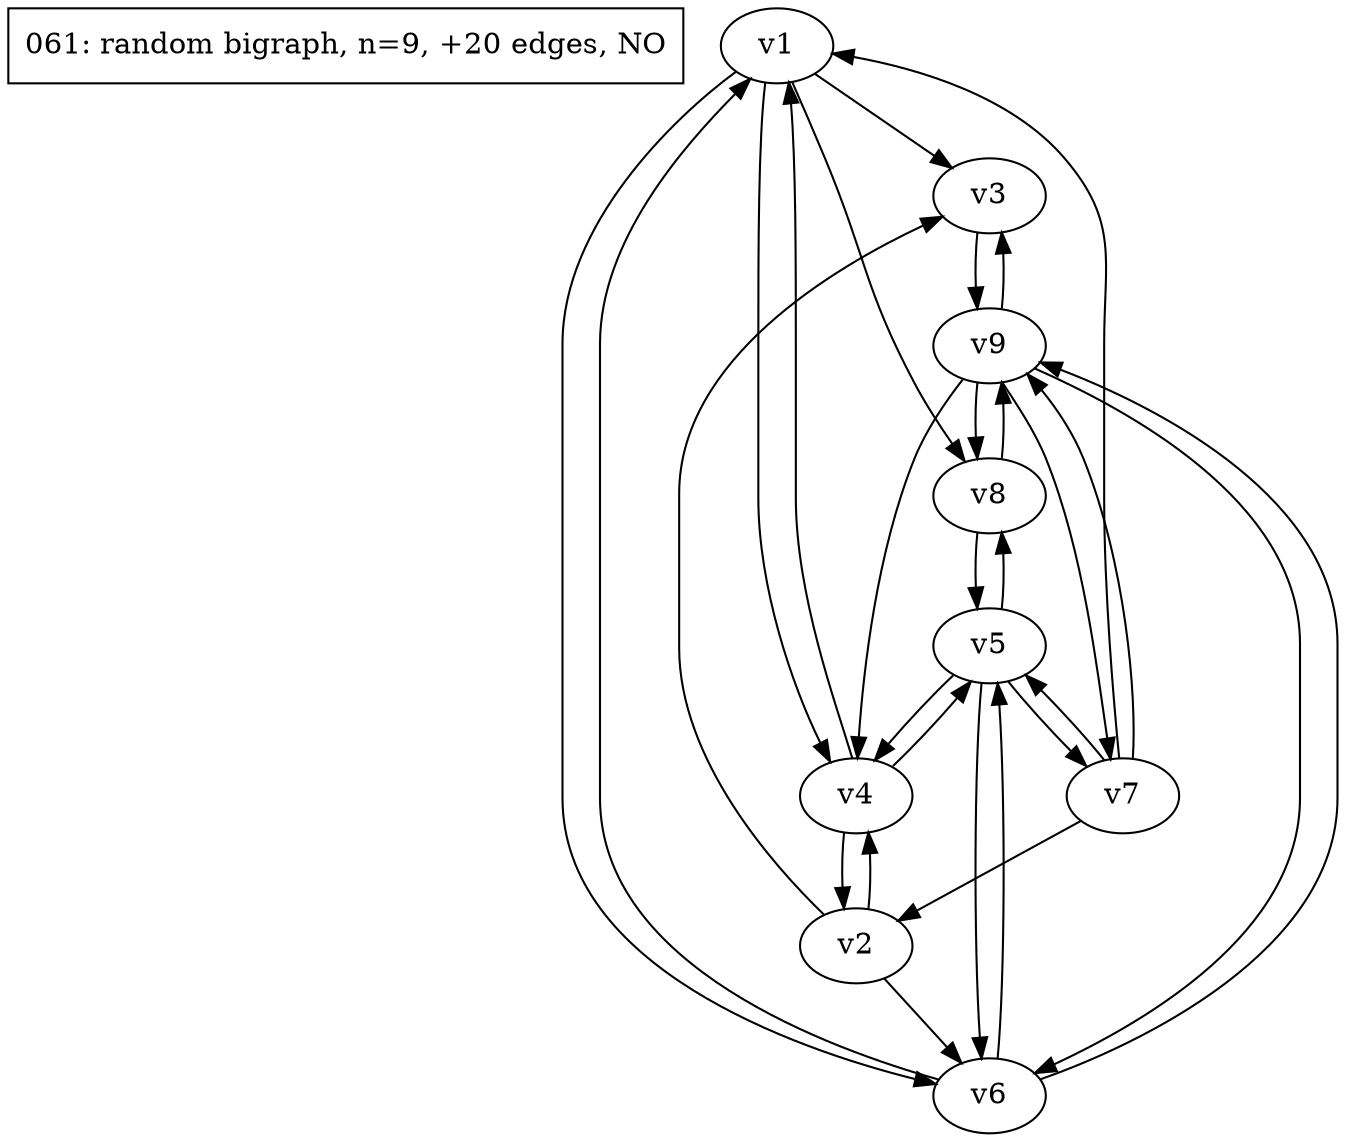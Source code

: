 digraph test061 {
	d[label="061: random bigraph, n=9, +20 edges, NO" shape=box]
	v1
	v2
	v3
	v4
	v5
	v6
	v7
	v8
	v9
	v4 -> v2;
	v1 -> v3;
	v7 -> v5;
	v6 -> v1;
	v5 -> v4;
	v9 -> v6;
	v9 -> v4;
	v9 -> v3;
	v4 -> v5;
	v1 -> v8;
	v4 -> v1;
	v9 -> v7;
	v7 -> v2;
	v8 -> v5;
	v5 -> v8;
	v9 -> v8;
	v8 -> v9;
	v7 -> v1;
	v2 -> v3;
	v1 -> v4;
	v6 -> v5;
	v1 -> v6;
	v2 -> v6;
	v3 -> v9;
	v6 -> v9;
	v5 -> v7;
	v7 -> v9;
	v2 -> v4;
	v5 -> v6;
}
